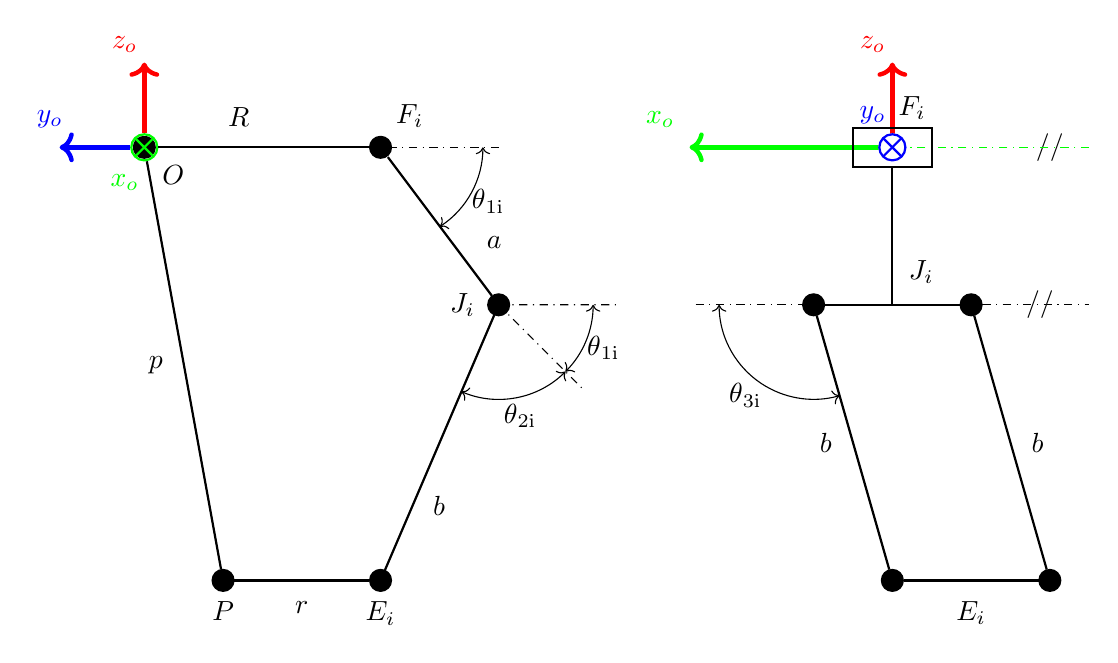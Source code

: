
% --------------------------------------------------
% filename: delta-closed-loop.tikz
% caption:  Geschlossene Schleife einer kinematischen Kette des Delta Roboters
% label:    fig:delta-closed-loop
% date:     10.4.202
% --------------------------------------------------

\begin{tikzpicture}[cross/.style={path picture={ 
        \draw
        (path picture bounding box.south east) -- (path picture bounding box.north west) (path picture bounding box.south west) -- (path picture bounding box.north east);}}
    ]

    %%%%%%%%%%%%%%%%%%%%%%%%%%%%%%%%%%%%%%%%%%%%%%%%%%
    % FRONT VIEW
    %%%%%%%%%%%%%%%%%%%%%%%%%%%%%%%%%%%%%%%%%%%%%%%%%%

    %%%%%%%%%%%%%%%%%%%%%%%%%%%%%%%%%%%%%%%%%%%%%%%%%%
    % DEFINE STYLES
    %%%%%%%%%%%%%%%%%%%%%%%%%%%%%%%%%%%%%%%%%%%%%%%%%%
    \tikzstyle{joint} = [circle, scale=0.8, fill=black, draw, thick]
    
    
    %%%%%%%%%%%%%%%%%%%%%%%%%%%%%%%%%%%%%%%%%%%%%%%%%%
    % DEFINE NODES
    %%%%%%%%%%%%%%%%%%%%%%%%%%%%%%%%%%%%%%%%%%%%%%%%%%
    \node (origin) [label={[label distance=0.2]-45:$O$}, joint] at (0, 0) {};
    
    \node (upper-spherical-bearing) [label={[label distance=1]180:$J_i$}, joint] at (4.5, -2) {};
    \node (lower-spherical-bearing) [label={[label distance=0.2]-90:$E_i$}, joint] at (3, -5.5) {};
    \node (tcp) [label={[label distance=0.2]-90:$P$}, joint] at (1, -5.5) {};


    %%%%%%%%%%%%%%%%%%%%%%%%%%%%%%%%%%%%%%%%%%%%%%%%%%
    % COORDINATE SYSTEM (ORIGIN)
    %%%%%%%%%%%%%%%%%%%%%%%%%%%%%%%%%%%%%%%%%%%%%%%%%%
    
    \node (x_o) [label={[green, shift={(-0.25, -0.85)}]$x_o$}, draw, green, circle, cross, thick] at (0, 0) {};
    
    \node (y_o) [label={[blue, shift={(0, 0)}]$y_o$}] at (-1.2, 0) {};
    
    \node (z_o) [label={[red, shift={(-0.25, -0.25)}]$z_o$}] at (0, 1.2) {};
    
    \draw [->, blue, ultra thick] (x_o) to (y_o);
    \draw [->, red, ultra thick] (x_o) to (z_o);
    
    
    %%%%%%%%%%%%%%%%%%%%%%%%%%%%%%%%%%%%%%%%%%%%%%%%%%
    % COORDINATE SYSTEM (ROTARY JOINT)
    %%%%%%%%%%%%%%%%%%%%%%%%%%%%%%%%%%%%%%%%%%%%%%%%%%
    % \node (y_i) [label={[blue, shift={(0, 0)}]$y_i$}] at (1.8, 0) {};
    % \node (z_i) [label={[red, shift={(-0.25, -0.25)}]$z_i$}] at (3, 1.2) {};
    
    \node (revolute-joint) [label={[label distance=0.2]60:$F_i$}] at (3, 0) {};
    
    % \draw [->, blue, ultra thick] (revolute-joint) to (y_i);
    % \draw [->, red, ultra thick] (revolute-joint) to (z_i);
    
    \draw [thick] (x_o) -- (revolute-joint) 
        node [near start, label={[label distance=0.2]60:$R$}] {};
    
    \node [joint] at (3, 0) {};
    
    % \node (x_i) [label={[green, shift={(-0.25, -0.85)}]$x_i$}, draw, green, circle, cross, thick] at (3, 0) {};
    
    
    %%%%%%%%%%%%%%%%%%%%%%%%%%%%%%%%%%%%%%%%%%%%%%%%%%
    % KINEMATIC CHAIN
    %%%%%%%%%%%%%%%%%%%%%%%%%%%%%%%%%%%%%%%%%%%%%%%%%%
        
    \draw [thick] (revolute-joint) -- (upper-spherical-bearing)
        node [near end, label={[label distance=0.1]10:$a$}] {};
        
    \draw [thick] (upper-spherical-bearing) -- (lower-spherical-bearing)
        node[near end, label={[label distance=0.1]0:$b$}] {};
        
    \draw [thick] (lower-spherical-bearing) -- (tcp)
        node[midway, label={[label distance=0.2]-90:$r$}] {};
        
    \draw [thick] (tcp) -- (x_o)
        node[midway, label={[label distance=0.2]180:$p$}] {};
        
    
    %%%%%%%%%%%%%%%%%%%%%%%%%%%%%%%%%%%%%%%%%%%%%%%%%%
    % ANGLE THETA 1
    %%%%%%%%%%%%%%%%%%%%%%%%%%%%%%%%%%%%%%%%%%%%%%%%%%
    \draw [dashdotted] (3.1, 0) coordinate (revolute-joint) 
    -- (4.5, 0) coordinate (x_i);
    
    \draw 
    (4.4, -2) coordinate (upper-spherical-bearing)
    
    pic["$\theta\textsubscript{1i}$", draw = black, <->, angle eccentricity = 1.2, angle radius = 1.2cm]
    {angle=upper-spherical-bearing--revolute-joint--x_i};
    
    
    %%%%%%%%%%%%%%%%%%%%%%%%%%%%%%%%%%%%%%%%%%%%%%%%%%
    % ANGLE THETA 2
    %%%%%%%%%%%%%%%%%%%%%%%%%%%%%%%%%%%%%%%%%%%%%%%%%%
    \draw [dashdotted] 
    (4.5, -2) coordinate (b) -- (6, -2) coordinate (c)
    (4.5, -2) -- (5.6, -3.1) coordinate (a);
    
    \draw
    pic["$\theta\textsubscript{1i}$", draw = black, <->, angle eccentricity = 1.2, angle radius = 1.2cm]
    {angle=a--b--c}
    
    (4.5, -2) -- (3, -5.5) coordinate (d)
    
    pic["$\theta\textsubscript{2i}$", draw = black, <->, angle eccentricity = 1.2, angle radius = 1.2cm]
    {angle=d--b--a};
    
    
    
    

    
    %%%%%%%%%%%%%%%%%%%%%%%%%%%%%%%%%%%%%%%%%%%%%%%%%%
    % SIDE VIEW
    %%%%%%%%%%%%%%%%%%%%%%%%%%%%%%%%%%%%%%%%%%%%%%%%%%
    
    %%%%%%%%%%%%%%%%%%%%%%%%%%%%%%%%%%%%%%%%%%%%%%%%%%
    % COORDINATE SYSTEM (ROTARY JOINT)
    %%%%%%%%%%%%%%%%%%%%%%%%%%%%%%%%%%%%%%%%%%%%%%%%%%
    \node (origin) at (9.5, 0) {};
    \node (x_i) [label={[green, shift={(-.25, 0)}]$x_o$}] at (6.8, 0) {};
    \node at (11.5, 0) {//};
    \node (z_i) [label={[red, shift={(-.25, -.25)}]$z_o$}] at (9.5, 1.2) {};
    
    \draw [green, dashdotted] (12, 0) to (origin.center);
    \draw [->, green, ultra thick] (origin.center) to (x_i);
    \draw [->, red, ultra thick] (origin.center) to (z_i);
    
    \draw [white, fill=white] (9.5, 0) circle (0.17);
    
    \node (y_i) [label={[blue, shift={(-.25, 0)}]$y_o$}, draw, blue, circle, cross, thick] at (9.5, 0) {};
    
    
    %%%%%%%%%%%%%%%%%%%%%%%%%%%%%%%%%%%%%%%%%%%%%%%%%%
    % DEFINE NODES
    %%%%%%%%%%%%%%%%%%%%%%%%%%%%%%%%%%%%%%%%%%%%%%%%%%
    \node (upper-spherical-bearing-left) [joint] at (8.5, -2) {};
    \node (upper-spherical-bearing-right) [joint] at (10.5, -2) {};

    \node (lower-spherical-bearing-left) [joint] at (9.5, -5.5) {};
    \node (lower-spherical-bearing-right) [joint] at (11.5, -5.5) {};
    
    
    %%%%%%%%%%%%%%%%%%%%%%%%%%%%%%%%%%%%%%%%%%%%%%%%%%
    % KINEMATIC CHAIN
    %%%%%%%%%%%%%%%%%%%%%%%%%%%%%%%%%%%%%%%%%%%%%%%%%%
    \draw [thick] (9, -.25) rectangle (10, .25);
    \node at (9.75, .5) {$F_i$};
    
    \node (F_i) at (9.5, -.25) {};
    
    \draw [thick] (upper-spherical-bearing-left) -- (upper-spherical-bearing-right) 
        node (J_i) [midway, label={[label distance=0.2]60:$J_i$}] {};
        
    \draw [thick] (lower-spherical-bearing-left) -- (lower-spherical-bearing-right) 
        node [midway, label={[label distance=0.2]-90:$E_i$}] {};
        
    \draw [thick] (upper-spherical-bearing-left) -- (lower-spherical-bearing-left) 
        node [midway, label={[label distance=0.2]-180:$b$}] {};
    
    \draw [thick] (upper-spherical-bearing-right) -- (lower-spherical-bearing-right) 
        node [midway, label={[label distance=0.2]0:$b$}] {};
    
    \draw [thick] (F_i.center) -- (J_i.center);
    
    
    %%%%%%%%%%%%%%%%%%%%%%%%%%%%%%%%%%%%%%%%%%%%%%%%%%
    % ANGLE THETA 3
    %%%%%%%%%%%%%%%%%%%%%%%%%%%%%%%%%%%%%%%%%%%%%%%%%%
    \draw [dashdotted] (7, -2) coordinate (J_i) 
    -- (12, -2)
        node [very near end] {//};
    
    \draw 
    (8.5, -2) coordinate (upper-spherical-bearing-left)
    (9.5, -5.5) coordinate (lower-spherical-bearing-left)
    
    pic["$\theta\textsubscript{3i}$", draw = black, <->, angle eccentricity = 1.2, angle radius = 1.2cm]
    {angle=J_i--upper-spherical-bearing-left--lower-spherical-bearing-left};
    
    
\end{tikzpicture}
